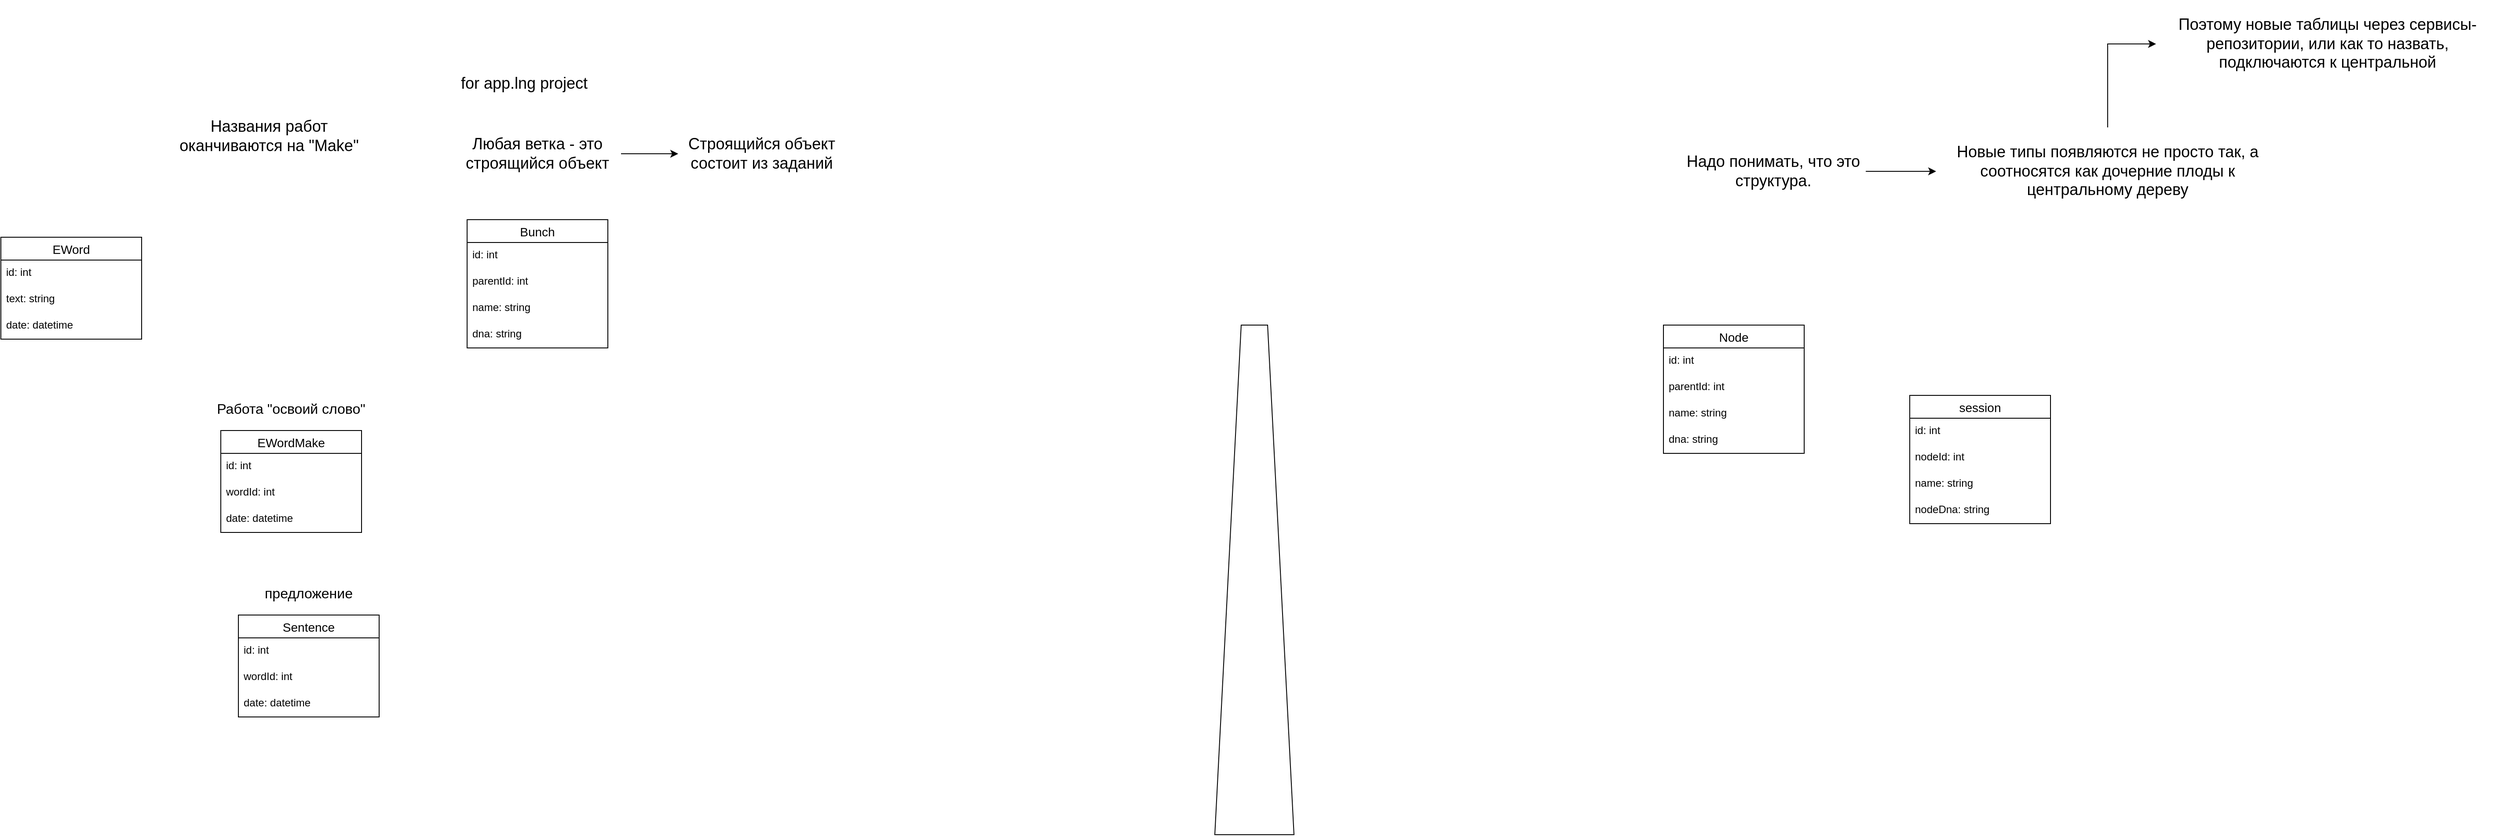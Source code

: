<mxfile version="20.7.4" type="device"><diagram id="o4fk2O_0UWvyZMrGtBQ0" name="Page-1"><mxGraphModel dx="3226" dy="2074" grid="1" gridSize="10" guides="1" tooltips="1" connect="1" arrows="1" fold="1" page="1" pageScale="1" pageWidth="850" pageHeight="1100" math="0" shadow="0"><root><mxCell id="0"/><mxCell id="1" parent="0"/><mxCell id="8xeNvymr7uMl262rD5tH-1" value="" style="shape=trapezoid;perimeter=trapezoidPerimeter;whiteSpace=wrap;html=1;fixedSize=1;size=30;" vertex="1" parent="1"><mxGeometry x="370" y="40" width="90" height="580" as="geometry"/></mxCell><mxCell id="8xeNvymr7uMl262rD5tH-2" value="Node" style="swimlane;fontStyle=0;childLayout=stackLayout;horizontal=1;startSize=26;horizontalStack=0;resizeParent=1;resizeParentMax=0;resizeLast=0;collapsible=1;marginBottom=0;align=center;fontSize=14;" vertex="1" parent="1"><mxGeometry x="880" y="40" width="160" height="146" as="geometry"/></mxCell><mxCell id="8xeNvymr7uMl262rD5tH-3" value="id: int" style="text;strokeColor=none;fillColor=none;spacingLeft=4;spacingRight=4;overflow=hidden;rotatable=0;points=[[0,0.5],[1,0.5]];portConstraint=eastwest;fontSize=12;" vertex="1" parent="8xeNvymr7uMl262rD5tH-2"><mxGeometry y="26" width="160" height="30" as="geometry"/></mxCell><mxCell id="8xeNvymr7uMl262rD5tH-4" value="parentId: int" style="text;strokeColor=none;fillColor=none;spacingLeft=4;spacingRight=4;overflow=hidden;rotatable=0;points=[[0,0.5],[1,0.5]];portConstraint=eastwest;fontSize=12;" vertex="1" parent="8xeNvymr7uMl262rD5tH-2"><mxGeometry y="56" width="160" height="30" as="geometry"/></mxCell><mxCell id="8xeNvymr7uMl262rD5tH-5" value="name: string" style="text;strokeColor=none;fillColor=none;spacingLeft=4;spacingRight=4;overflow=hidden;rotatable=0;points=[[0,0.5],[1,0.5]];portConstraint=eastwest;fontSize=12;" vertex="1" parent="8xeNvymr7uMl262rD5tH-2"><mxGeometry y="86" width="160" height="30" as="geometry"/></mxCell><mxCell id="8xeNvymr7uMl262rD5tH-6" value="dna: string" style="text;strokeColor=none;fillColor=none;spacingLeft=4;spacingRight=4;overflow=hidden;rotatable=0;points=[[0,0.5],[1,0.5]];portConstraint=eastwest;fontSize=12;" vertex="1" parent="8xeNvymr7uMl262rD5tH-2"><mxGeometry y="116" width="160" height="30" as="geometry"/></mxCell><mxCell id="8xeNvymr7uMl262rD5tH-7" value="session" style="swimlane;fontStyle=0;childLayout=stackLayout;horizontal=1;startSize=26;horizontalStack=0;resizeParent=1;resizeParentMax=0;resizeLast=0;collapsible=1;marginBottom=0;align=center;fontSize=14;" vertex="1" parent="1"><mxGeometry x="1160" y="120" width="160" height="146" as="geometry"/></mxCell><mxCell id="8xeNvymr7uMl262rD5tH-8" value="id: int" style="text;strokeColor=none;fillColor=none;spacingLeft=4;spacingRight=4;overflow=hidden;rotatable=0;points=[[0,0.5],[1,0.5]];portConstraint=eastwest;fontSize=12;" vertex="1" parent="8xeNvymr7uMl262rD5tH-7"><mxGeometry y="26" width="160" height="30" as="geometry"/></mxCell><mxCell id="8xeNvymr7uMl262rD5tH-9" value="nodeId: int" style="text;strokeColor=none;fillColor=none;spacingLeft=4;spacingRight=4;overflow=hidden;rotatable=0;points=[[0,0.5],[1,0.5]];portConstraint=eastwest;fontSize=12;" vertex="1" parent="8xeNvymr7uMl262rD5tH-7"><mxGeometry y="56" width="160" height="30" as="geometry"/></mxCell><mxCell id="8xeNvymr7uMl262rD5tH-10" value="name: string" style="text;strokeColor=none;fillColor=none;spacingLeft=4;spacingRight=4;overflow=hidden;rotatable=0;points=[[0,0.5],[1,0.5]];portConstraint=eastwest;fontSize=12;" vertex="1" parent="8xeNvymr7uMl262rD5tH-7"><mxGeometry y="86" width="160" height="30" as="geometry"/></mxCell><mxCell id="8xeNvymr7uMl262rD5tH-11" value="nodeDna: string" style="text;strokeColor=none;fillColor=none;spacingLeft=4;spacingRight=4;overflow=hidden;rotatable=0;points=[[0,0.5],[1,0.5]];portConstraint=eastwest;fontSize=12;" vertex="1" parent="8xeNvymr7uMl262rD5tH-7"><mxGeometry y="116" width="160" height="30" as="geometry"/></mxCell><mxCell id="8xeNvymr7uMl262rD5tH-12" value="Bunch" style="swimlane;fontStyle=0;childLayout=stackLayout;horizontal=1;startSize=26;horizontalStack=0;resizeParent=1;resizeParentMax=0;resizeLast=0;collapsible=1;marginBottom=0;align=center;fontSize=14;" vertex="1" parent="1"><mxGeometry x="-480" y="-80" width="160" height="146" as="geometry"/></mxCell><mxCell id="8xeNvymr7uMl262rD5tH-13" value="id: int" style="text;strokeColor=none;fillColor=none;spacingLeft=4;spacingRight=4;overflow=hidden;rotatable=0;points=[[0,0.5],[1,0.5]];portConstraint=eastwest;fontSize=12;" vertex="1" parent="8xeNvymr7uMl262rD5tH-12"><mxGeometry y="26" width="160" height="30" as="geometry"/></mxCell><mxCell id="8xeNvymr7uMl262rD5tH-14" value="parentId: int" style="text;strokeColor=none;fillColor=none;spacingLeft=4;spacingRight=4;overflow=hidden;rotatable=0;points=[[0,0.5],[1,0.5]];portConstraint=eastwest;fontSize=12;" vertex="1" parent="8xeNvymr7uMl262rD5tH-12"><mxGeometry y="56" width="160" height="30" as="geometry"/></mxCell><mxCell id="8xeNvymr7uMl262rD5tH-15" value="name: string" style="text;strokeColor=none;fillColor=none;spacingLeft=4;spacingRight=4;overflow=hidden;rotatable=0;points=[[0,0.5],[1,0.5]];portConstraint=eastwest;fontSize=12;" vertex="1" parent="8xeNvymr7uMl262rD5tH-12"><mxGeometry y="86" width="160" height="30" as="geometry"/></mxCell><mxCell id="8xeNvymr7uMl262rD5tH-16" value="dna: string" style="text;strokeColor=none;fillColor=none;spacingLeft=4;spacingRight=4;overflow=hidden;rotatable=0;points=[[0,0.5],[1,0.5]];portConstraint=eastwest;fontSize=12;" vertex="1" parent="8xeNvymr7uMl262rD5tH-12"><mxGeometry y="116" width="160" height="30" as="geometry"/></mxCell><mxCell id="8xeNvymr7uMl262rD5tH-17" value="for app.lng project" style="text;html=1;strokeColor=none;fillColor=none;align=center;verticalAlign=middle;whiteSpace=wrap;rounded=0;fontSize=18;" vertex="1" parent="1"><mxGeometry x="-520" y="-260" width="210" height="50" as="geometry"/></mxCell><mxCell id="8xeNvymr7uMl262rD5tH-18" value="EWord" style="swimlane;fontStyle=0;childLayout=stackLayout;horizontal=1;startSize=26;horizontalStack=0;resizeParent=1;resizeParentMax=0;resizeLast=0;collapsible=1;marginBottom=0;align=center;fontSize=14;" vertex="1" parent="1"><mxGeometry x="-1010" y="-60" width="160" height="116" as="geometry"/></mxCell><mxCell id="8xeNvymr7uMl262rD5tH-19" value="id: int" style="text;strokeColor=none;fillColor=none;spacingLeft=4;spacingRight=4;overflow=hidden;rotatable=0;points=[[0,0.5],[1,0.5]];portConstraint=eastwest;fontSize=12;" vertex="1" parent="8xeNvymr7uMl262rD5tH-18"><mxGeometry y="26" width="160" height="30" as="geometry"/></mxCell><mxCell id="8xeNvymr7uMl262rD5tH-20" value="text: string" style="text;strokeColor=none;fillColor=none;spacingLeft=4;spacingRight=4;overflow=hidden;rotatable=0;points=[[0,0.5],[1,0.5]];portConstraint=eastwest;fontSize=12;" vertex="1" parent="8xeNvymr7uMl262rD5tH-18"><mxGeometry y="56" width="160" height="30" as="geometry"/></mxCell><mxCell id="8xeNvymr7uMl262rD5tH-21" value="date: datetime" style="text;strokeColor=none;fillColor=none;spacingLeft=4;spacingRight=4;overflow=hidden;rotatable=0;points=[[0,0.5],[1,0.5]];portConstraint=eastwest;fontSize=12;" vertex="1" parent="8xeNvymr7uMl262rD5tH-18"><mxGeometry y="86" width="160" height="30" as="geometry"/></mxCell><mxCell id="8xeNvymr7uMl262rD5tH-23" value="EWordMake" style="swimlane;fontStyle=0;childLayout=stackLayout;horizontal=1;startSize=26;horizontalStack=0;resizeParent=1;resizeParentMax=0;resizeLast=0;collapsible=1;marginBottom=0;align=center;fontSize=14;" vertex="1" parent="1"><mxGeometry x="-760" y="160" width="160" height="116" as="geometry"/></mxCell><mxCell id="8xeNvymr7uMl262rD5tH-24" value="id: int" style="text;strokeColor=none;fillColor=none;spacingLeft=4;spacingRight=4;overflow=hidden;rotatable=0;points=[[0,0.5],[1,0.5]];portConstraint=eastwest;fontSize=12;" vertex="1" parent="8xeNvymr7uMl262rD5tH-23"><mxGeometry y="26" width="160" height="30" as="geometry"/></mxCell><mxCell id="8xeNvymr7uMl262rD5tH-25" value="wordId: int" style="text;strokeColor=none;fillColor=none;spacingLeft=4;spacingRight=4;overflow=hidden;rotatable=0;points=[[0,0.5],[1,0.5]];portConstraint=eastwest;fontSize=12;" vertex="1" parent="8xeNvymr7uMl262rD5tH-23"><mxGeometry y="56" width="160" height="30" as="geometry"/></mxCell><mxCell id="8xeNvymr7uMl262rD5tH-26" value="date: datetime" style="text;strokeColor=none;fillColor=none;spacingLeft=4;spacingRight=4;overflow=hidden;rotatable=0;points=[[0,0.5],[1,0.5]];portConstraint=eastwest;fontSize=12;" vertex="1" parent="8xeNvymr7uMl262rD5tH-23"><mxGeometry y="86" width="160" height="30" as="geometry"/></mxCell><mxCell id="8xeNvymr7uMl262rD5tH-27" value="Названия работ оканчиваются на &quot;Make&quot;" style="text;html=1;strokeColor=none;fillColor=none;align=center;verticalAlign=middle;whiteSpace=wrap;rounded=0;fontSize=18;" vertex="1" parent="1"><mxGeometry x="-810" y="-200" width="210" height="50" as="geometry"/></mxCell><mxCell id="8xeNvymr7uMl262rD5tH-28" value="Работа &quot;освоий слово&quot;" style="text;html=1;strokeColor=none;fillColor=none;align=center;verticalAlign=middle;whiteSpace=wrap;rounded=0;fontSize=16;" vertex="1" parent="1"><mxGeometry x="-780" y="120" width="200" height="30" as="geometry"/></mxCell><mxCell id="8xeNvymr7uMl262rD5tH-29" value="Sentence" style="swimlane;fontStyle=0;childLayout=stackLayout;horizontal=1;startSize=26;horizontalStack=0;resizeParent=1;resizeParentMax=0;resizeLast=0;collapsible=1;marginBottom=0;align=center;fontSize=14;" vertex="1" parent="1"><mxGeometry x="-740" y="370" width="160" height="116" as="geometry"/></mxCell><mxCell id="8xeNvymr7uMl262rD5tH-30" value="id: int" style="text;strokeColor=none;fillColor=none;spacingLeft=4;spacingRight=4;overflow=hidden;rotatable=0;points=[[0,0.5],[1,0.5]];portConstraint=eastwest;fontSize=12;" vertex="1" parent="8xeNvymr7uMl262rD5tH-29"><mxGeometry y="26" width="160" height="30" as="geometry"/></mxCell><mxCell id="8xeNvymr7uMl262rD5tH-31" value="wordId: int" style="text;strokeColor=none;fillColor=none;spacingLeft=4;spacingRight=4;overflow=hidden;rotatable=0;points=[[0,0.5],[1,0.5]];portConstraint=eastwest;fontSize=12;" vertex="1" parent="8xeNvymr7uMl262rD5tH-29"><mxGeometry y="56" width="160" height="30" as="geometry"/></mxCell><mxCell id="8xeNvymr7uMl262rD5tH-32" value="date: datetime" style="text;strokeColor=none;fillColor=none;spacingLeft=4;spacingRight=4;overflow=hidden;rotatable=0;points=[[0,0.5],[1,0.5]];portConstraint=eastwest;fontSize=12;" vertex="1" parent="8xeNvymr7uMl262rD5tH-29"><mxGeometry y="86" width="160" height="30" as="geometry"/></mxCell><mxCell id="8xeNvymr7uMl262rD5tH-33" value="предложение" style="text;html=1;strokeColor=none;fillColor=none;align=center;verticalAlign=middle;whiteSpace=wrap;rounded=0;fontSize=16;" vertex="1" parent="1"><mxGeometry x="-760" y="330" width="200" height="30" as="geometry"/></mxCell><mxCell id="8xeNvymr7uMl262rD5tH-36" style="edgeStyle=orthogonalEdgeStyle;rounded=0;orthogonalLoop=1;jettySize=auto;html=1;exitX=1;exitY=0.5;exitDx=0;exitDy=0;fontSize=16;" edge="1" parent="1" source="8xeNvymr7uMl262rD5tH-34" target="8xeNvymr7uMl262rD5tH-35"><mxGeometry relative="1" as="geometry"/></mxCell><mxCell id="8xeNvymr7uMl262rD5tH-34" value="Любая ветка - это строящийся объект" style="text;html=1;strokeColor=none;fillColor=none;align=center;verticalAlign=middle;whiteSpace=wrap;rounded=0;fontSize=18;" vertex="1" parent="1"><mxGeometry x="-495" y="-180" width="190" height="50" as="geometry"/></mxCell><mxCell id="8xeNvymr7uMl262rD5tH-35" value="Строящийся объект состоит из заданий" style="text;html=1;strokeColor=none;fillColor=none;align=center;verticalAlign=middle;whiteSpace=wrap;rounded=0;fontSize=18;" vertex="1" parent="1"><mxGeometry x="-240" y="-180" width="190" height="50" as="geometry"/></mxCell><mxCell id="8xeNvymr7uMl262rD5tH-40" style="edgeStyle=orthogonalEdgeStyle;rounded=0;orthogonalLoop=1;jettySize=auto;html=1;exitX=1;exitY=0.5;exitDx=0;exitDy=0;entryX=0;entryY=0.5;entryDx=0;entryDy=0;fontSize=16;" edge="1" parent="1" source="8xeNvymr7uMl262rD5tH-38" target="8xeNvymr7uMl262rD5tH-39"><mxGeometry relative="1" as="geometry"/></mxCell><mxCell id="8xeNvymr7uMl262rD5tH-38" value="Надо понимать, что это структура." style="text;html=1;strokeColor=none;fillColor=none;align=center;verticalAlign=middle;whiteSpace=wrap;rounded=0;fontSize=18;" vertex="1" parent="1"><mxGeometry x="900" y="-160" width="210" height="50" as="geometry"/></mxCell><mxCell id="8xeNvymr7uMl262rD5tH-42" style="edgeStyle=orthogonalEdgeStyle;rounded=0;orthogonalLoop=1;jettySize=auto;html=1;exitX=0.5;exitY=0;exitDx=0;exitDy=0;entryX=0;entryY=0.5;entryDx=0;entryDy=0;fontSize=16;" edge="1" parent="1" source="8xeNvymr7uMl262rD5tH-39" target="8xeNvymr7uMl262rD5tH-41"><mxGeometry relative="1" as="geometry"/></mxCell><mxCell id="8xeNvymr7uMl262rD5tH-39" value="Новые типы появляются не просто так, а соотносятся как дочерние плоды к центральному дереву" style="text;html=1;strokeColor=none;fillColor=none;align=center;verticalAlign=middle;whiteSpace=wrap;rounded=0;fontSize=18;" vertex="1" parent="1"><mxGeometry x="1190" y="-185" width="390" height="100" as="geometry"/></mxCell><mxCell id="8xeNvymr7uMl262rD5tH-41" value="Поэтому новые таблицы через сервисы-репозитории, или как то назвать, подключаются к центральной" style="text;html=1;strokeColor=none;fillColor=none;align=center;verticalAlign=middle;whiteSpace=wrap;rounded=0;fontSize=18;" vertex="1" parent="1"><mxGeometry x="1440" y="-330" width="390" height="100" as="geometry"/></mxCell></root></mxGraphModel></diagram></mxfile>